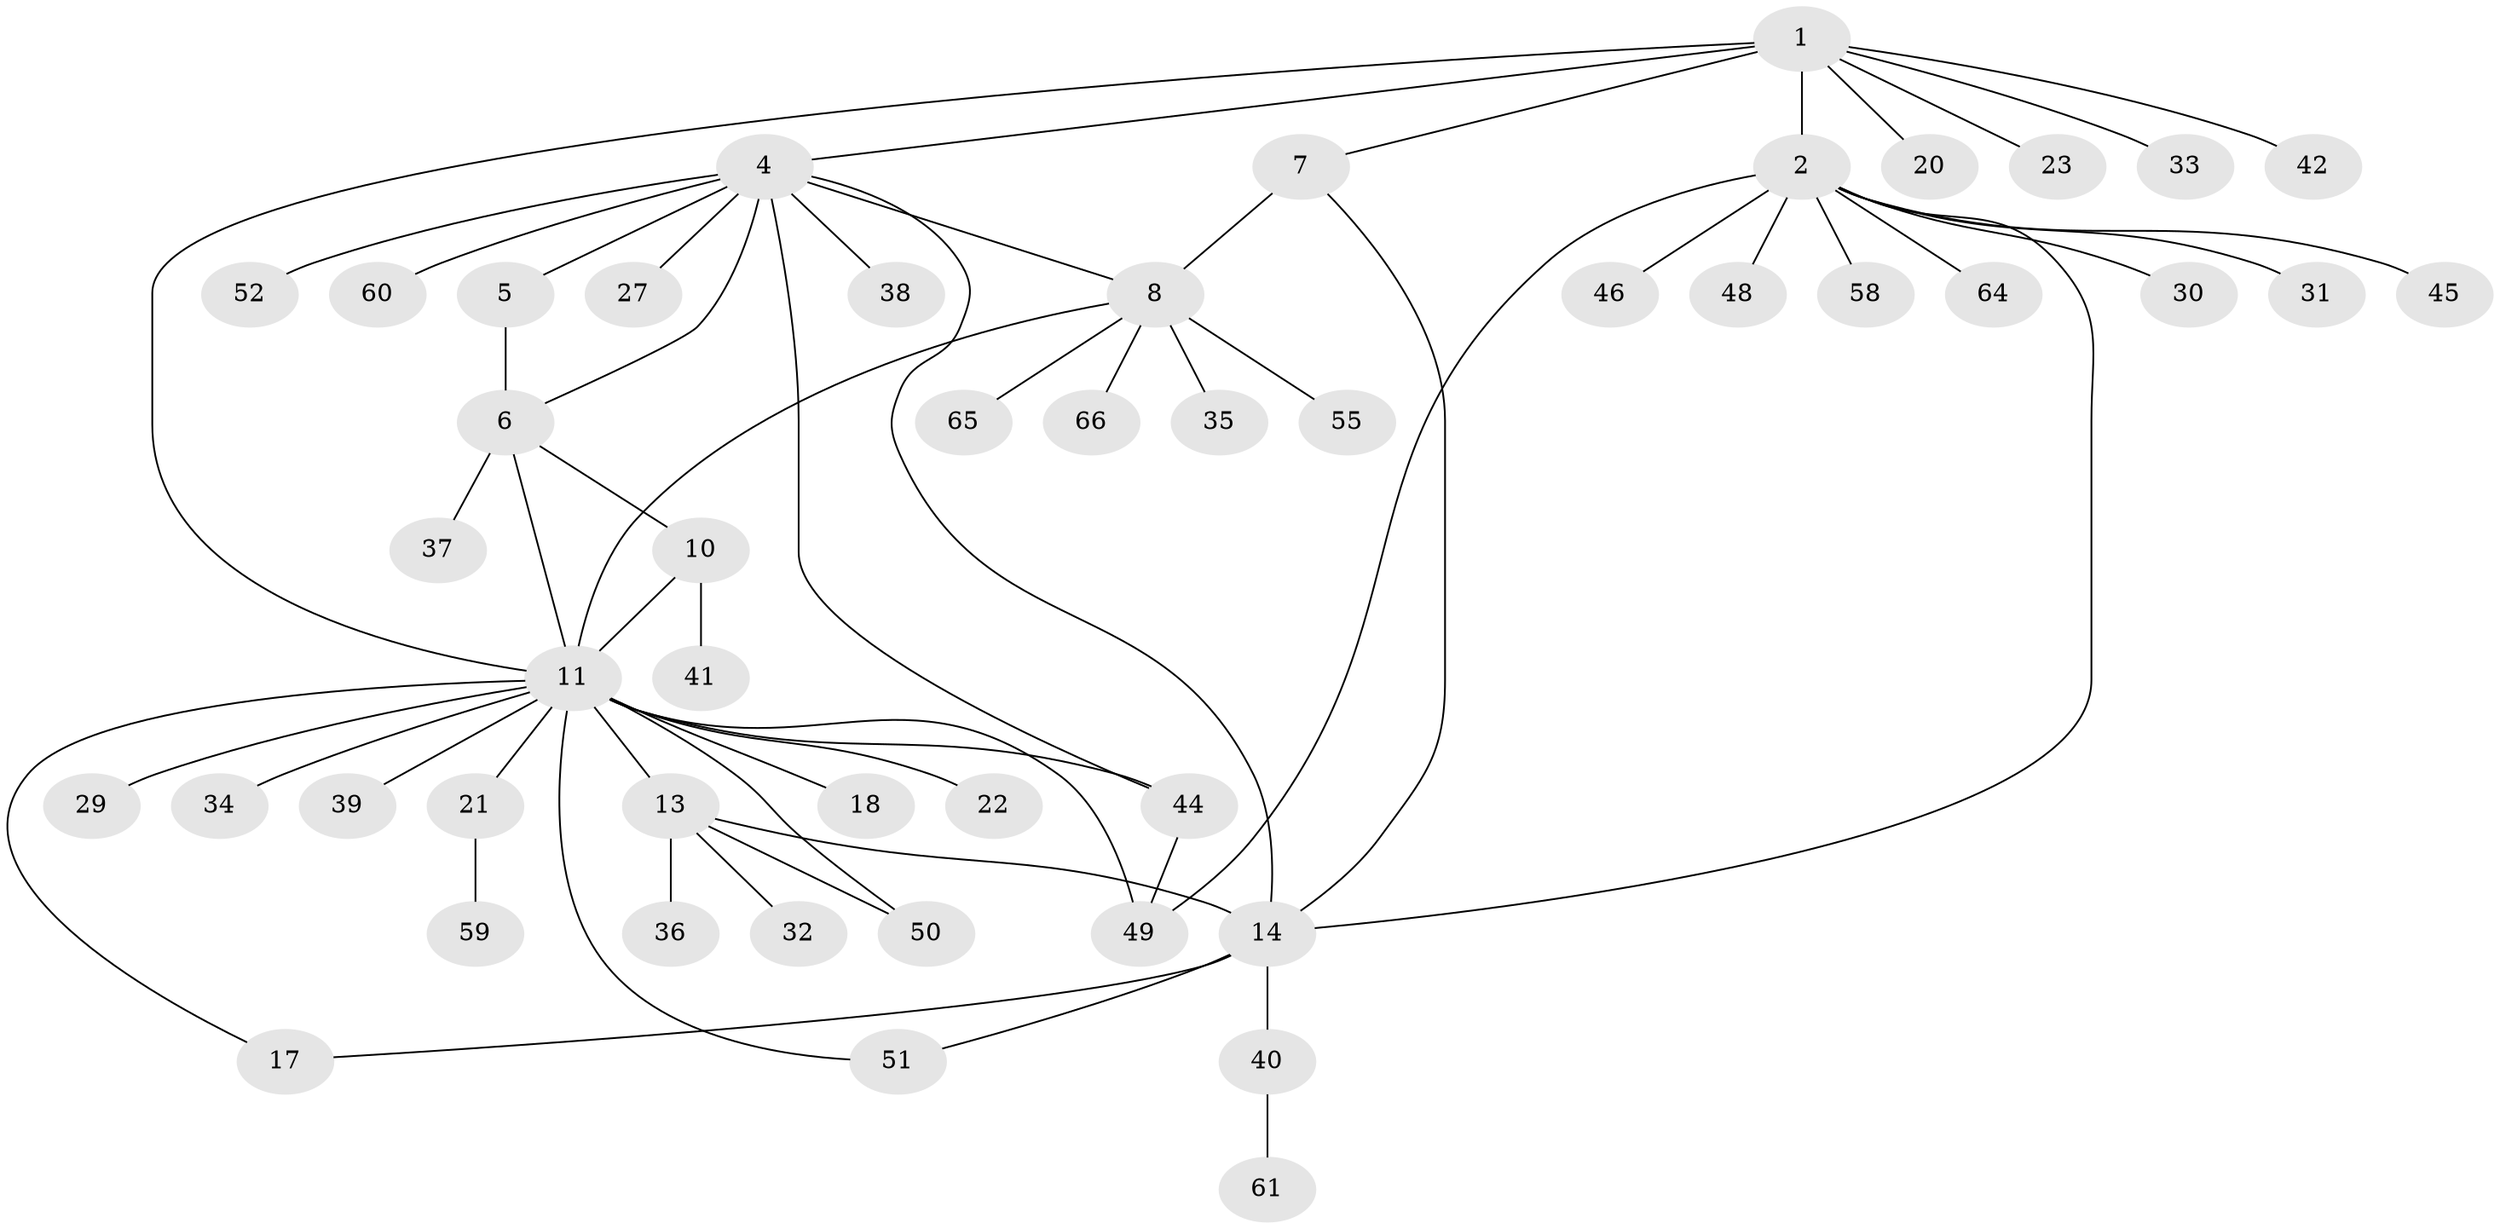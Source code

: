 // original degree distribution, {3: 0.10606060606060606, 12: 0.015151515151515152, 8: 0.015151515151515152, 10: 0.015151515151515152, 4: 0.045454545454545456, 6: 0.015151515151515152, 5: 0.030303030303030304, 14: 0.015151515151515152, 7: 0.030303030303030304, 1: 0.5303030303030303, 2: 0.18181818181818182}
// Generated by graph-tools (version 1.1) at 2025/42/03/06/25 10:42:10]
// undirected, 48 vertices, 61 edges
graph export_dot {
graph [start="1"]
  node [color=gray90,style=filled];
  1 [super="+3"];
  2 [super="+47"];
  4 [super="+19"];
  5 [super="+25"];
  6 [super="+26"];
  7;
  8 [super="+9"];
  10 [super="+16"];
  11 [super="+12"];
  13 [super="+24"];
  14 [super="+15"];
  17;
  18;
  20 [super="+28"];
  21;
  22 [super="+57"];
  23;
  27;
  29 [super="+56"];
  30;
  31;
  32 [super="+43"];
  33;
  34;
  35;
  36;
  37;
  38;
  39;
  40 [super="+53"];
  41;
  42;
  44 [super="+54"];
  45;
  46;
  48;
  49 [super="+62"];
  50 [super="+63"];
  51;
  52;
  55;
  58;
  59;
  60;
  61;
  64;
  65;
  66;
  1 -- 2 [weight=2];
  1 -- 7;
  1 -- 33;
  1 -- 4;
  1 -- 42;
  1 -- 11;
  1 -- 20;
  1 -- 23;
  2 -- 30;
  2 -- 31;
  2 -- 45;
  2 -- 46;
  2 -- 48;
  2 -- 49;
  2 -- 58;
  2 -- 64;
  2 -- 14;
  4 -- 5;
  4 -- 6;
  4 -- 8;
  4 -- 14;
  4 -- 27;
  4 -- 44;
  4 -- 52;
  4 -- 60;
  4 -- 38;
  5 -- 6;
  6 -- 10;
  6 -- 11;
  6 -- 37;
  7 -- 8 [weight=2];
  7 -- 14;
  8 -- 66;
  8 -- 65;
  8 -- 35;
  8 -- 55;
  8 -- 11;
  10 -- 11 [weight=2];
  10 -- 41;
  11 -- 13;
  11 -- 21;
  11 -- 34;
  11 -- 39;
  11 -- 44;
  11 -- 17;
  11 -- 18;
  11 -- 49;
  11 -- 50;
  11 -- 51;
  11 -- 22;
  11 -- 29;
  13 -- 14 [weight=2];
  13 -- 32;
  13 -- 36;
  13 -- 50;
  14 -- 17;
  14 -- 40;
  14 -- 51;
  21 -- 59;
  40 -- 61;
  44 -- 49;
}
